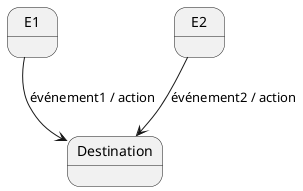 @startuml

'-----------------------------------
' UML patterns illustrated
' JMB 2014
'-----------------------------------

state E1
E1 --> Destination : événement1 / action
E2 --> Destination : événement2 / action

@enduml

